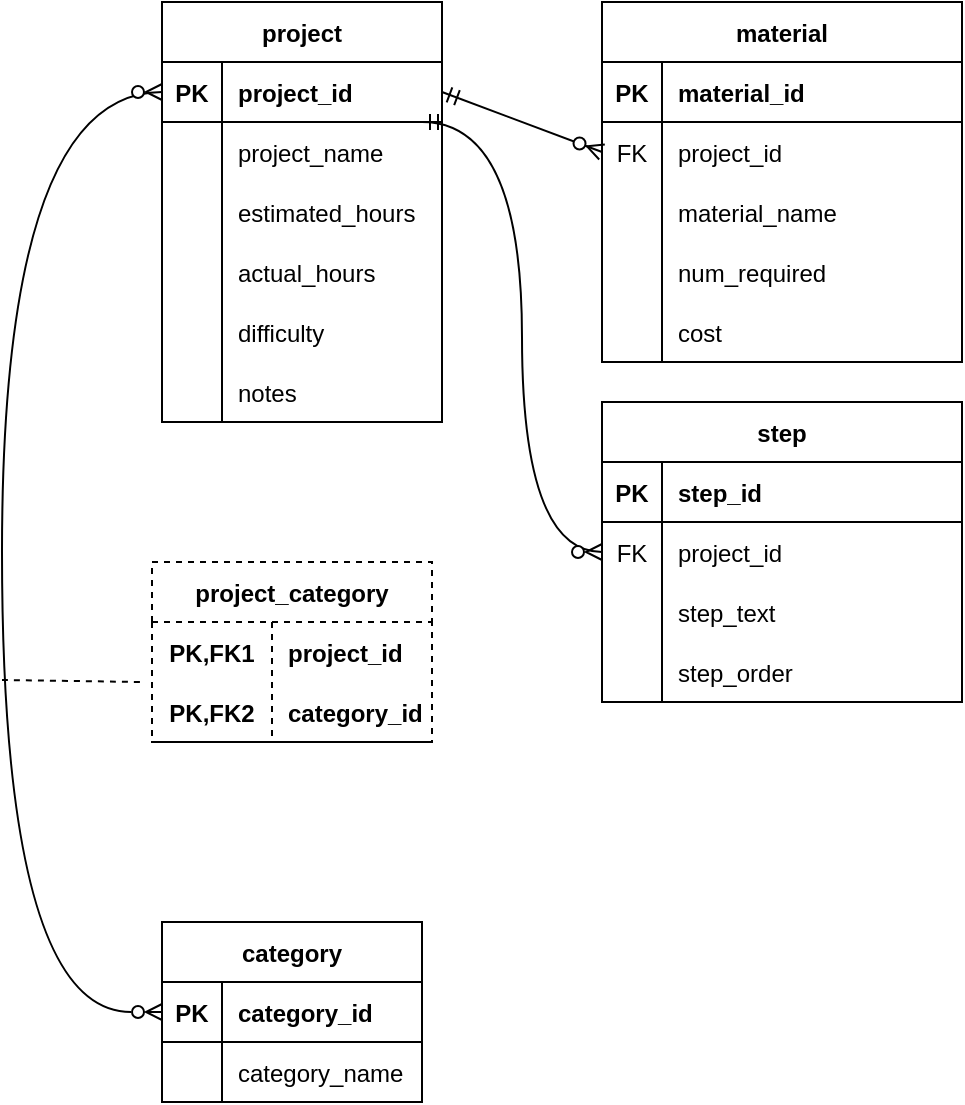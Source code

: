 <mxfile version="20.8.10" type="device"><diagram name="Page-1" id="CPTbhUbbphgscQRmneAe"><mxGraphModel dx="1804" dy="1704" grid="1" gridSize="10" guides="1" tooltips="1" connect="1" arrows="1" fold="1" page="1" pageScale="1" pageWidth="850" pageHeight="1100" math="0" shadow="0"><root><mxCell id="0"/><mxCell id="1" parent="0"/><mxCell id="uN9jevp-ypZFH0doLt55-1" value="project" style="shape=table;startSize=30;container=1;collapsible=1;childLayout=tableLayout;fixedRows=1;rowLines=0;fontStyle=1;align=center;resizeLast=1;" parent="1" vertex="1"><mxGeometry x="-20" y="-340" width="140" height="210" as="geometry"/></mxCell><mxCell id="uN9jevp-ypZFH0doLt55-2" value="" style="shape=tableRow;horizontal=0;startSize=0;swimlaneHead=0;swimlaneBody=0;fillColor=none;collapsible=0;dropTarget=0;points=[[0,0.5],[1,0.5]];portConstraint=eastwest;top=0;left=0;right=0;bottom=1;" parent="uN9jevp-ypZFH0doLt55-1" vertex="1"><mxGeometry y="30" width="140" height="30" as="geometry"/></mxCell><mxCell id="uN9jevp-ypZFH0doLt55-3" value="PK" style="shape=partialRectangle;connectable=0;fillColor=none;top=0;left=0;bottom=0;right=0;fontStyle=1;overflow=hidden;" parent="uN9jevp-ypZFH0doLt55-2" vertex="1"><mxGeometry width="30" height="30" as="geometry"><mxRectangle width="30" height="30" as="alternateBounds"/></mxGeometry></mxCell><mxCell id="uN9jevp-ypZFH0doLt55-4" value="project_id" style="shape=partialRectangle;connectable=0;fillColor=none;top=0;left=0;bottom=0;right=0;align=left;spacingLeft=6;fontStyle=1;overflow=hidden;" parent="uN9jevp-ypZFH0doLt55-2" vertex="1"><mxGeometry x="30" width="110" height="30" as="geometry"><mxRectangle width="110" height="30" as="alternateBounds"/></mxGeometry></mxCell><mxCell id="uN9jevp-ypZFH0doLt55-5" value="" style="shape=tableRow;horizontal=0;startSize=0;swimlaneHead=0;swimlaneBody=0;fillColor=none;collapsible=0;dropTarget=0;points=[[0,0.5],[1,0.5]];portConstraint=eastwest;top=0;left=0;right=0;bottom=0;" parent="uN9jevp-ypZFH0doLt55-1" vertex="1"><mxGeometry y="60" width="140" height="30" as="geometry"/></mxCell><mxCell id="uN9jevp-ypZFH0doLt55-6" value="" style="shape=partialRectangle;connectable=0;fillColor=none;top=0;left=0;bottom=0;right=0;editable=1;overflow=hidden;" parent="uN9jevp-ypZFH0doLt55-5" vertex="1"><mxGeometry width="30" height="30" as="geometry"><mxRectangle width="30" height="30" as="alternateBounds"/></mxGeometry></mxCell><mxCell id="uN9jevp-ypZFH0doLt55-7" value="project_name" style="shape=partialRectangle;connectable=0;fillColor=none;top=0;left=0;bottom=0;right=0;align=left;spacingLeft=6;overflow=hidden;" parent="uN9jevp-ypZFH0doLt55-5" vertex="1"><mxGeometry x="30" width="110" height="30" as="geometry"><mxRectangle width="110" height="30" as="alternateBounds"/></mxGeometry></mxCell><mxCell id="uN9jevp-ypZFH0doLt55-8" value="" style="shape=tableRow;horizontal=0;startSize=0;swimlaneHead=0;swimlaneBody=0;fillColor=none;collapsible=0;dropTarget=0;points=[[0,0.5],[1,0.5]];portConstraint=eastwest;top=0;left=0;right=0;bottom=0;" parent="uN9jevp-ypZFH0doLt55-1" vertex="1"><mxGeometry y="90" width="140" height="30" as="geometry"/></mxCell><mxCell id="uN9jevp-ypZFH0doLt55-9" value="" style="shape=partialRectangle;connectable=0;fillColor=none;top=0;left=0;bottom=0;right=0;editable=1;overflow=hidden;" parent="uN9jevp-ypZFH0doLt55-8" vertex="1"><mxGeometry width="30" height="30" as="geometry"><mxRectangle width="30" height="30" as="alternateBounds"/></mxGeometry></mxCell><mxCell id="uN9jevp-ypZFH0doLt55-10" value="estimated_hours" style="shape=partialRectangle;connectable=0;fillColor=none;top=0;left=0;bottom=0;right=0;align=left;spacingLeft=6;overflow=hidden;" parent="uN9jevp-ypZFH0doLt55-8" vertex="1"><mxGeometry x="30" width="110" height="30" as="geometry"><mxRectangle width="110" height="30" as="alternateBounds"/></mxGeometry></mxCell><mxCell id="uN9jevp-ypZFH0doLt55-11" value="" style="shape=tableRow;horizontal=0;startSize=0;swimlaneHead=0;swimlaneBody=0;fillColor=none;collapsible=0;dropTarget=0;points=[[0,0.5],[1,0.5]];portConstraint=eastwest;top=0;left=0;right=0;bottom=0;" parent="uN9jevp-ypZFH0doLt55-1" vertex="1"><mxGeometry y="120" width="140" height="30" as="geometry"/></mxCell><mxCell id="uN9jevp-ypZFH0doLt55-12" value="" style="shape=partialRectangle;connectable=0;fillColor=none;top=0;left=0;bottom=0;right=0;editable=1;overflow=hidden;" parent="uN9jevp-ypZFH0doLt55-11" vertex="1"><mxGeometry width="30" height="30" as="geometry"><mxRectangle width="30" height="30" as="alternateBounds"/></mxGeometry></mxCell><mxCell id="uN9jevp-ypZFH0doLt55-13" value="actual_hours" style="shape=partialRectangle;connectable=0;fillColor=none;top=0;left=0;bottom=0;right=0;align=left;spacingLeft=6;overflow=hidden;" parent="uN9jevp-ypZFH0doLt55-11" vertex="1"><mxGeometry x="30" width="110" height="30" as="geometry"><mxRectangle width="110" height="30" as="alternateBounds"/></mxGeometry></mxCell><mxCell id="uN9jevp-ypZFH0doLt55-14" style="shape=tableRow;horizontal=0;startSize=0;swimlaneHead=0;swimlaneBody=0;fillColor=none;collapsible=0;dropTarget=0;points=[[0,0.5],[1,0.5]];portConstraint=eastwest;top=0;left=0;right=0;bottom=0;" parent="uN9jevp-ypZFH0doLt55-1" vertex="1"><mxGeometry y="150" width="140" height="30" as="geometry"/></mxCell><mxCell id="uN9jevp-ypZFH0doLt55-15" style="shape=partialRectangle;connectable=0;fillColor=none;top=0;left=0;bottom=0;right=0;editable=1;overflow=hidden;" parent="uN9jevp-ypZFH0doLt55-14" vertex="1"><mxGeometry width="30" height="30" as="geometry"><mxRectangle width="30" height="30" as="alternateBounds"/></mxGeometry></mxCell><mxCell id="uN9jevp-ypZFH0doLt55-16" value="difficulty" style="shape=partialRectangle;connectable=0;fillColor=none;top=0;left=0;bottom=0;right=0;align=left;spacingLeft=6;overflow=hidden;" parent="uN9jevp-ypZFH0doLt55-14" vertex="1"><mxGeometry x="30" width="110" height="30" as="geometry"><mxRectangle width="110" height="30" as="alternateBounds"/></mxGeometry></mxCell><mxCell id="uN9jevp-ypZFH0doLt55-20" style="shape=tableRow;horizontal=0;startSize=0;swimlaneHead=0;swimlaneBody=0;fillColor=none;collapsible=0;dropTarget=0;points=[[0,0.5],[1,0.5]];portConstraint=eastwest;top=0;left=0;right=0;bottom=0;" parent="uN9jevp-ypZFH0doLt55-1" vertex="1"><mxGeometry y="180" width="140" height="30" as="geometry"/></mxCell><mxCell id="uN9jevp-ypZFH0doLt55-21" style="shape=partialRectangle;connectable=0;fillColor=none;top=0;left=0;bottom=0;right=0;editable=1;overflow=hidden;" parent="uN9jevp-ypZFH0doLt55-20" vertex="1"><mxGeometry width="30" height="30" as="geometry"><mxRectangle width="30" height="30" as="alternateBounds"/></mxGeometry></mxCell><mxCell id="uN9jevp-ypZFH0doLt55-22" value="notes" style="shape=partialRectangle;connectable=0;fillColor=none;top=0;left=0;bottom=0;right=0;align=left;spacingLeft=6;overflow=hidden;" parent="uN9jevp-ypZFH0doLt55-20" vertex="1"><mxGeometry x="30" width="110" height="30" as="geometry"><mxRectangle width="110" height="30" as="alternateBounds"/></mxGeometry></mxCell><mxCell id="uN9jevp-ypZFH0doLt55-23" value="material" style="shape=table;startSize=30;container=1;collapsible=1;childLayout=tableLayout;fixedRows=1;rowLines=0;fontStyle=1;align=center;resizeLast=1;" parent="1" vertex="1"><mxGeometry x="200" y="-340" width="180" height="180" as="geometry"/></mxCell><mxCell id="uN9jevp-ypZFH0doLt55-24" value="" style="shape=tableRow;horizontal=0;startSize=0;swimlaneHead=0;swimlaneBody=0;fillColor=none;collapsible=0;dropTarget=0;points=[[0,0.5],[1,0.5]];portConstraint=eastwest;top=0;left=0;right=0;bottom=1;" parent="uN9jevp-ypZFH0doLt55-23" vertex="1"><mxGeometry y="30" width="180" height="30" as="geometry"/></mxCell><mxCell id="uN9jevp-ypZFH0doLt55-25" value="PK" style="shape=partialRectangle;connectable=0;fillColor=none;top=0;left=0;bottom=0;right=0;fontStyle=1;overflow=hidden;" parent="uN9jevp-ypZFH0doLt55-24" vertex="1"><mxGeometry width="30" height="30" as="geometry"><mxRectangle width="30" height="30" as="alternateBounds"/></mxGeometry></mxCell><mxCell id="uN9jevp-ypZFH0doLt55-26" value="material_id" style="shape=partialRectangle;connectable=0;fillColor=none;top=0;left=0;bottom=0;right=0;align=left;spacingLeft=6;fontStyle=1;overflow=hidden;" parent="uN9jevp-ypZFH0doLt55-24" vertex="1"><mxGeometry x="30" width="150" height="30" as="geometry"><mxRectangle width="150" height="30" as="alternateBounds"/></mxGeometry></mxCell><mxCell id="uN9jevp-ypZFH0doLt55-27" value="" style="shape=tableRow;horizontal=0;startSize=0;swimlaneHead=0;swimlaneBody=0;fillColor=none;collapsible=0;dropTarget=0;points=[[0,0.5],[1,0.5]];portConstraint=eastwest;top=0;left=0;right=0;bottom=0;" parent="uN9jevp-ypZFH0doLt55-23" vertex="1"><mxGeometry y="60" width="180" height="30" as="geometry"/></mxCell><mxCell id="uN9jevp-ypZFH0doLt55-28" value="FK" style="shape=partialRectangle;connectable=0;fillColor=none;top=0;left=0;bottom=0;right=0;editable=1;overflow=hidden;" parent="uN9jevp-ypZFH0doLt55-27" vertex="1"><mxGeometry width="30" height="30" as="geometry"><mxRectangle width="30" height="30" as="alternateBounds"/></mxGeometry></mxCell><mxCell id="uN9jevp-ypZFH0doLt55-29" value="project_id" style="shape=partialRectangle;connectable=0;fillColor=none;top=0;left=0;bottom=0;right=0;align=left;spacingLeft=6;overflow=hidden;" parent="uN9jevp-ypZFH0doLt55-27" vertex="1"><mxGeometry x="30" width="150" height="30" as="geometry"><mxRectangle width="150" height="30" as="alternateBounds"/></mxGeometry></mxCell><mxCell id="uN9jevp-ypZFH0doLt55-30" value="" style="shape=tableRow;horizontal=0;startSize=0;swimlaneHead=0;swimlaneBody=0;fillColor=none;collapsible=0;dropTarget=0;points=[[0,0.5],[1,0.5]];portConstraint=eastwest;top=0;left=0;right=0;bottom=0;" parent="uN9jevp-ypZFH0doLt55-23" vertex="1"><mxGeometry y="90" width="180" height="30" as="geometry"/></mxCell><mxCell id="uN9jevp-ypZFH0doLt55-31" value="" style="shape=partialRectangle;connectable=0;fillColor=none;top=0;left=0;bottom=0;right=0;editable=1;overflow=hidden;" parent="uN9jevp-ypZFH0doLt55-30" vertex="1"><mxGeometry width="30" height="30" as="geometry"><mxRectangle width="30" height="30" as="alternateBounds"/></mxGeometry></mxCell><mxCell id="uN9jevp-ypZFH0doLt55-32" value="material_name" style="shape=partialRectangle;connectable=0;fillColor=none;top=0;left=0;bottom=0;right=0;align=left;spacingLeft=6;overflow=hidden;" parent="uN9jevp-ypZFH0doLt55-30" vertex="1"><mxGeometry x="30" width="150" height="30" as="geometry"><mxRectangle width="150" height="30" as="alternateBounds"/></mxGeometry></mxCell><mxCell id="uN9jevp-ypZFH0doLt55-33" value="" style="shape=tableRow;horizontal=0;startSize=0;swimlaneHead=0;swimlaneBody=0;fillColor=none;collapsible=0;dropTarget=0;points=[[0,0.5],[1,0.5]];portConstraint=eastwest;top=0;left=0;right=0;bottom=0;" parent="uN9jevp-ypZFH0doLt55-23" vertex="1"><mxGeometry y="120" width="180" height="30" as="geometry"/></mxCell><mxCell id="uN9jevp-ypZFH0doLt55-34" value="" style="shape=partialRectangle;connectable=0;fillColor=none;top=0;left=0;bottom=0;right=0;editable=1;overflow=hidden;" parent="uN9jevp-ypZFH0doLt55-33" vertex="1"><mxGeometry width="30" height="30" as="geometry"><mxRectangle width="30" height="30" as="alternateBounds"/></mxGeometry></mxCell><mxCell id="uN9jevp-ypZFH0doLt55-35" value="num_required" style="shape=partialRectangle;connectable=0;fillColor=none;top=0;left=0;bottom=0;right=0;align=left;spacingLeft=6;overflow=hidden;" parent="uN9jevp-ypZFH0doLt55-33" vertex="1"><mxGeometry x="30" width="150" height="30" as="geometry"><mxRectangle width="150" height="30" as="alternateBounds"/></mxGeometry></mxCell><mxCell id="uN9jevp-ypZFH0doLt55-42" style="shape=tableRow;horizontal=0;startSize=0;swimlaneHead=0;swimlaneBody=0;fillColor=none;collapsible=0;dropTarget=0;points=[[0,0.5],[1,0.5]];portConstraint=eastwest;top=0;left=0;right=0;bottom=0;" parent="uN9jevp-ypZFH0doLt55-23" vertex="1"><mxGeometry y="150" width="180" height="30" as="geometry"/></mxCell><mxCell id="uN9jevp-ypZFH0doLt55-43" style="shape=partialRectangle;connectable=0;fillColor=none;top=0;left=0;bottom=0;right=0;editable=1;overflow=hidden;" parent="uN9jevp-ypZFH0doLt55-42" vertex="1"><mxGeometry width="30" height="30" as="geometry"><mxRectangle width="30" height="30" as="alternateBounds"/></mxGeometry></mxCell><mxCell id="uN9jevp-ypZFH0doLt55-44" value="cost" style="shape=partialRectangle;connectable=0;fillColor=none;top=0;left=0;bottom=0;right=0;align=left;spacingLeft=6;overflow=hidden;" parent="uN9jevp-ypZFH0doLt55-42" vertex="1"><mxGeometry x="30" width="150" height="30" as="geometry"><mxRectangle width="150" height="30" as="alternateBounds"/></mxGeometry></mxCell><mxCell id="uN9jevp-ypZFH0doLt55-58" value="step" style="shape=table;startSize=30;container=1;collapsible=1;childLayout=tableLayout;fixedRows=1;rowLines=0;fontStyle=1;align=center;resizeLast=1;" parent="1" vertex="1"><mxGeometry x="200" y="-140" width="180" height="150" as="geometry"/></mxCell><mxCell id="uN9jevp-ypZFH0doLt55-59" value="" style="shape=tableRow;horizontal=0;startSize=0;swimlaneHead=0;swimlaneBody=0;fillColor=none;collapsible=0;dropTarget=0;points=[[0,0.5],[1,0.5]];portConstraint=eastwest;top=0;left=0;right=0;bottom=1;" parent="uN9jevp-ypZFH0doLt55-58" vertex="1"><mxGeometry y="30" width="180" height="30" as="geometry"/></mxCell><mxCell id="uN9jevp-ypZFH0doLt55-60" value="PK" style="shape=partialRectangle;connectable=0;fillColor=none;top=0;left=0;bottom=0;right=0;fontStyle=1;overflow=hidden;" parent="uN9jevp-ypZFH0doLt55-59" vertex="1"><mxGeometry width="30" height="30" as="geometry"><mxRectangle width="30" height="30" as="alternateBounds"/></mxGeometry></mxCell><mxCell id="uN9jevp-ypZFH0doLt55-61" value="step_id" style="shape=partialRectangle;connectable=0;fillColor=none;top=0;left=0;bottom=0;right=0;align=left;spacingLeft=6;fontStyle=1;overflow=hidden;" parent="uN9jevp-ypZFH0doLt55-59" vertex="1"><mxGeometry x="30" width="150" height="30" as="geometry"><mxRectangle width="150" height="30" as="alternateBounds"/></mxGeometry></mxCell><mxCell id="uN9jevp-ypZFH0doLt55-62" value="" style="shape=tableRow;horizontal=0;startSize=0;swimlaneHead=0;swimlaneBody=0;fillColor=none;collapsible=0;dropTarget=0;points=[[0,0.5],[1,0.5]];portConstraint=eastwest;top=0;left=0;right=0;bottom=0;" parent="uN9jevp-ypZFH0doLt55-58" vertex="1"><mxGeometry y="60" width="180" height="30" as="geometry"/></mxCell><mxCell id="uN9jevp-ypZFH0doLt55-63" value="FK" style="shape=partialRectangle;connectable=0;fillColor=none;top=0;left=0;bottom=0;right=0;editable=1;overflow=hidden;" parent="uN9jevp-ypZFH0doLt55-62" vertex="1"><mxGeometry width="30" height="30" as="geometry"><mxRectangle width="30" height="30" as="alternateBounds"/></mxGeometry></mxCell><mxCell id="uN9jevp-ypZFH0doLt55-64" value="project_id" style="shape=partialRectangle;connectable=0;fillColor=none;top=0;left=0;bottom=0;right=0;align=left;spacingLeft=6;overflow=hidden;" parent="uN9jevp-ypZFH0doLt55-62" vertex="1"><mxGeometry x="30" width="150" height="30" as="geometry"><mxRectangle width="150" height="30" as="alternateBounds"/></mxGeometry></mxCell><mxCell id="uN9jevp-ypZFH0doLt55-65" value="" style="shape=tableRow;horizontal=0;startSize=0;swimlaneHead=0;swimlaneBody=0;fillColor=none;collapsible=0;dropTarget=0;points=[[0,0.5],[1,0.5]];portConstraint=eastwest;top=0;left=0;right=0;bottom=0;" parent="uN9jevp-ypZFH0doLt55-58" vertex="1"><mxGeometry y="90" width="180" height="30" as="geometry"/></mxCell><mxCell id="uN9jevp-ypZFH0doLt55-66" value="" style="shape=partialRectangle;connectable=0;fillColor=none;top=0;left=0;bottom=0;right=0;editable=1;overflow=hidden;" parent="uN9jevp-ypZFH0doLt55-65" vertex="1"><mxGeometry width="30" height="30" as="geometry"><mxRectangle width="30" height="30" as="alternateBounds"/></mxGeometry></mxCell><mxCell id="uN9jevp-ypZFH0doLt55-67" value="step_text" style="shape=partialRectangle;connectable=0;fillColor=none;top=0;left=0;bottom=0;right=0;align=left;spacingLeft=6;overflow=hidden;" parent="uN9jevp-ypZFH0doLt55-65" vertex="1"><mxGeometry x="30" width="150" height="30" as="geometry"><mxRectangle width="150" height="30" as="alternateBounds"/></mxGeometry></mxCell><mxCell id="uN9jevp-ypZFH0doLt55-68" value="" style="shape=tableRow;horizontal=0;startSize=0;swimlaneHead=0;swimlaneBody=0;fillColor=none;collapsible=0;dropTarget=0;points=[[0,0.5],[1,0.5]];portConstraint=eastwest;top=0;left=0;right=0;bottom=0;" parent="uN9jevp-ypZFH0doLt55-58" vertex="1"><mxGeometry y="120" width="180" height="30" as="geometry"/></mxCell><mxCell id="uN9jevp-ypZFH0doLt55-69" value="" style="shape=partialRectangle;connectable=0;fillColor=none;top=0;left=0;bottom=0;right=0;editable=1;overflow=hidden;" parent="uN9jevp-ypZFH0doLt55-68" vertex="1"><mxGeometry width="30" height="30" as="geometry"><mxRectangle width="30" height="30" as="alternateBounds"/></mxGeometry></mxCell><mxCell id="uN9jevp-ypZFH0doLt55-70" value="step_order" style="shape=partialRectangle;connectable=0;fillColor=none;top=0;left=0;bottom=0;right=0;align=left;spacingLeft=6;overflow=hidden;" parent="uN9jevp-ypZFH0doLt55-68" vertex="1"><mxGeometry x="30" width="150" height="30" as="geometry"><mxRectangle width="150" height="30" as="alternateBounds"/></mxGeometry></mxCell><mxCell id="uN9jevp-ypZFH0doLt55-71" value="category" style="shape=table;startSize=30;container=1;collapsible=1;childLayout=tableLayout;fixedRows=1;rowLines=0;fontStyle=1;align=center;resizeLast=1;" parent="1" vertex="1"><mxGeometry x="-20" y="120" width="130" height="90" as="geometry"/></mxCell><mxCell id="uN9jevp-ypZFH0doLt55-72" value="" style="shape=tableRow;horizontal=0;startSize=0;swimlaneHead=0;swimlaneBody=0;fillColor=none;collapsible=0;dropTarget=0;points=[[0,0.5],[1,0.5]];portConstraint=eastwest;top=0;left=0;right=0;bottom=1;" parent="uN9jevp-ypZFH0doLt55-71" vertex="1"><mxGeometry y="30" width="130" height="30" as="geometry"/></mxCell><mxCell id="uN9jevp-ypZFH0doLt55-73" value="PK" style="shape=partialRectangle;connectable=0;fillColor=none;top=0;left=0;bottom=0;right=0;fontStyle=1;overflow=hidden;" parent="uN9jevp-ypZFH0doLt55-72" vertex="1"><mxGeometry width="30" height="30" as="geometry"><mxRectangle width="30" height="30" as="alternateBounds"/></mxGeometry></mxCell><mxCell id="uN9jevp-ypZFH0doLt55-74" value="category_id" style="shape=partialRectangle;connectable=0;fillColor=none;top=0;left=0;bottom=0;right=0;align=left;spacingLeft=6;fontStyle=1;overflow=hidden;" parent="uN9jevp-ypZFH0doLt55-72" vertex="1"><mxGeometry x="30" width="100" height="30" as="geometry"><mxRectangle width="100" height="30" as="alternateBounds"/></mxGeometry></mxCell><mxCell id="uN9jevp-ypZFH0doLt55-75" value="" style="shape=tableRow;horizontal=0;startSize=0;swimlaneHead=0;swimlaneBody=0;fillColor=none;collapsible=0;dropTarget=0;points=[[0,0.5],[1,0.5]];portConstraint=eastwest;top=0;left=0;right=0;bottom=0;" parent="uN9jevp-ypZFH0doLt55-71" vertex="1"><mxGeometry y="60" width="130" height="30" as="geometry"/></mxCell><mxCell id="uN9jevp-ypZFH0doLt55-76" value="" style="shape=partialRectangle;connectable=0;fillColor=none;top=0;left=0;bottom=0;right=0;editable=1;overflow=hidden;" parent="uN9jevp-ypZFH0doLt55-75" vertex="1"><mxGeometry width="30" height="30" as="geometry"><mxRectangle width="30" height="30" as="alternateBounds"/></mxGeometry></mxCell><mxCell id="uN9jevp-ypZFH0doLt55-77" value="category_name" style="shape=partialRectangle;connectable=0;fillColor=none;top=0;left=0;bottom=0;right=0;align=left;spacingLeft=6;overflow=hidden;" parent="uN9jevp-ypZFH0doLt55-75" vertex="1"><mxGeometry x="30" width="100" height="30" as="geometry"><mxRectangle width="100" height="30" as="alternateBounds"/></mxGeometry></mxCell><mxCell id="uN9jevp-ypZFH0doLt55-97" value="project_category" style="shape=table;startSize=30;container=1;collapsible=1;childLayout=tableLayout;fixedRows=1;rowLines=0;fontStyle=1;align=center;resizeLast=1;dashed=1;" parent="1" vertex="1"><mxGeometry x="-25" y="-60" width="140" height="90" as="geometry"/></mxCell><mxCell id="uN9jevp-ypZFH0doLt55-98" value="" style="shape=tableRow;horizontal=0;startSize=0;swimlaneHead=0;swimlaneBody=0;fillColor=none;collapsible=0;dropTarget=0;points=[[0,0.5],[1,0.5]];portConstraint=eastwest;top=0;left=0;right=0;bottom=0;" parent="uN9jevp-ypZFH0doLt55-97" vertex="1"><mxGeometry y="30" width="140" height="30" as="geometry"/></mxCell><mxCell id="uN9jevp-ypZFH0doLt55-99" value="PK,FK1" style="shape=partialRectangle;connectable=0;fillColor=none;top=0;left=0;bottom=0;right=0;fontStyle=1;overflow=hidden;" parent="uN9jevp-ypZFH0doLt55-98" vertex="1"><mxGeometry width="60" height="30" as="geometry"><mxRectangle width="60" height="30" as="alternateBounds"/></mxGeometry></mxCell><mxCell id="uN9jevp-ypZFH0doLt55-100" value="project_id" style="shape=partialRectangle;connectable=0;fillColor=none;top=0;left=0;bottom=0;right=0;align=left;spacingLeft=6;fontStyle=1;overflow=hidden;" parent="uN9jevp-ypZFH0doLt55-98" vertex="1"><mxGeometry x="60" width="80" height="30" as="geometry"><mxRectangle width="80" height="30" as="alternateBounds"/></mxGeometry></mxCell><mxCell id="uN9jevp-ypZFH0doLt55-101" value="" style="shape=tableRow;horizontal=0;startSize=0;swimlaneHead=0;swimlaneBody=0;fillColor=none;collapsible=0;dropTarget=0;points=[[0,0.5],[1,0.5]];portConstraint=eastwest;top=0;left=0;right=0;bottom=1;" parent="uN9jevp-ypZFH0doLt55-97" vertex="1"><mxGeometry y="60" width="140" height="30" as="geometry"/></mxCell><mxCell id="uN9jevp-ypZFH0doLt55-102" value="PK,FK2" style="shape=partialRectangle;connectable=0;fillColor=none;top=0;left=0;bottom=0;right=0;fontStyle=1;overflow=hidden;" parent="uN9jevp-ypZFH0doLt55-101" vertex="1"><mxGeometry width="60" height="30" as="geometry"><mxRectangle width="60" height="30" as="alternateBounds"/></mxGeometry></mxCell><mxCell id="uN9jevp-ypZFH0doLt55-103" value="category_id" style="shape=partialRectangle;connectable=0;fillColor=none;top=0;left=0;bottom=0;right=0;align=left;spacingLeft=6;fontStyle=1;overflow=hidden;" parent="uN9jevp-ypZFH0doLt55-101" vertex="1"><mxGeometry x="60" width="80" height="30" as="geometry"><mxRectangle width="80" height="30" as="alternateBounds"/></mxGeometry></mxCell><mxCell id="uN9jevp-ypZFH0doLt55-113" value="" style="fontSize=12;html=1;endArrow=ERzeroToMany;endFill=1;rounded=0;exitX=0;exitY=0.5;exitDx=0;exitDy=0;edgeStyle=orthogonalEdgeStyle;curved=1;startArrow=ERzeroToMany;startFill=0;entryX=0;entryY=0.5;entryDx=0;entryDy=0;" parent="1" source="uN9jevp-ypZFH0doLt55-72" target="uN9jevp-ypZFH0doLt55-2" edge="1"><mxGeometry width="100" height="100" relative="1" as="geometry"><mxPoint x="-120" y="-100" as="sourcePoint"/><mxPoint x="-20" y="-200" as="targetPoint"/><Array as="points"><mxPoint x="-100" y="165"/><mxPoint x="-100" y="-295"/></Array></mxGeometry></mxCell><mxCell id="uN9jevp-ypZFH0doLt55-114" value="" style="endArrow=none;html=1;rounded=0;dashed=1;curved=1;" parent="1" edge="1"><mxGeometry relative="1" as="geometry"><mxPoint x="-100" y="-1" as="sourcePoint"/><mxPoint x="-30" as="targetPoint"/></mxGeometry></mxCell><mxCell id="uN9jevp-ypZFH0doLt55-115" value="" style="fontSize=12;html=1;endArrow=ERzeroToMany;endFill=1;rounded=0;exitX=1;exitY=0.5;exitDx=0;exitDy=0;entryX=0;entryY=0.5;entryDx=0;entryDy=0;startArrow=ERmandOne;startFill=0;" parent="1" source="uN9jevp-ypZFH0doLt55-2" target="uN9jevp-ypZFH0doLt55-27" edge="1"><mxGeometry width="100" height="100" relative="1" as="geometry"><mxPoint x="130" y="-200" as="sourcePoint"/><mxPoint x="230" y="-300" as="targetPoint"/></mxGeometry></mxCell><mxCell id="uN9jevp-ypZFH0doLt55-117" value="" style="fontSize=12;html=1;endArrow=ERzeroToMany;endFill=1;rounded=0;startArrow=ERmandOne;startFill=0;edgeStyle=orthogonalEdgeStyle;curved=1;entryX=0;entryY=0.5;entryDx=0;entryDy=0;" parent="1" target="uN9jevp-ypZFH0doLt55-62" edge="1"><mxGeometry width="100" height="100" relative="1" as="geometry"><mxPoint x="110" y="-280" as="sourcePoint"/><mxPoint x="190" y="190" as="targetPoint"/><Array as="points"><mxPoint x="160" y="-280"/><mxPoint x="160" y="-65"/></Array></mxGeometry></mxCell></root></mxGraphModel></diagram></mxfile>